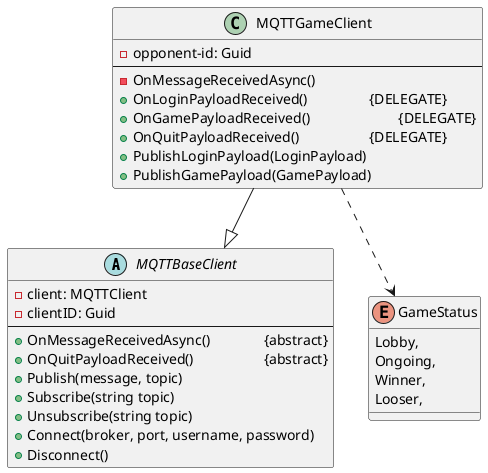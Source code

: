 @startuml
!define ABSTRACT &#123;abstract&#125;
!define DELEGATE &#123;DELEGATE&#125;
abstract class MQTTBaseClient {
    - client: MQTTClient
    - clientID: Guid
    ---
    + OnMessageReceivedAsync() \t\t ABSTRACT
    + OnQuitPayloadReceived()         \t\t ABSTRACT
    + Publish(message, topic)
    + Subscribe(string topic)
    + Unsubscribe(string topic)
    + Connect(broker, port, username, password)
    + Disconnect()
}

MQTTGameClient --|> MQTTBaseClient
MQTTGameClient ..> GameStatus

class MQTTGameClient {
    - opponent-id: Guid
    ---
    - OnMessageReceivedAsync()
    + OnLoginPayloadReceived()    \t\t DELEGATE
    + OnGamePayloadReceived()         \t\t DELEGATE
    + OnQuitPayloadReceived()         \t\t DELEGATE
    + PublishLoginPayload(LoginPayload)
    + PublishGamePayload(GamePayload)
}

enum GameStatus {
    Lobby,
    Ongoing,
    Winner,
    Looser,
}

@enduml
